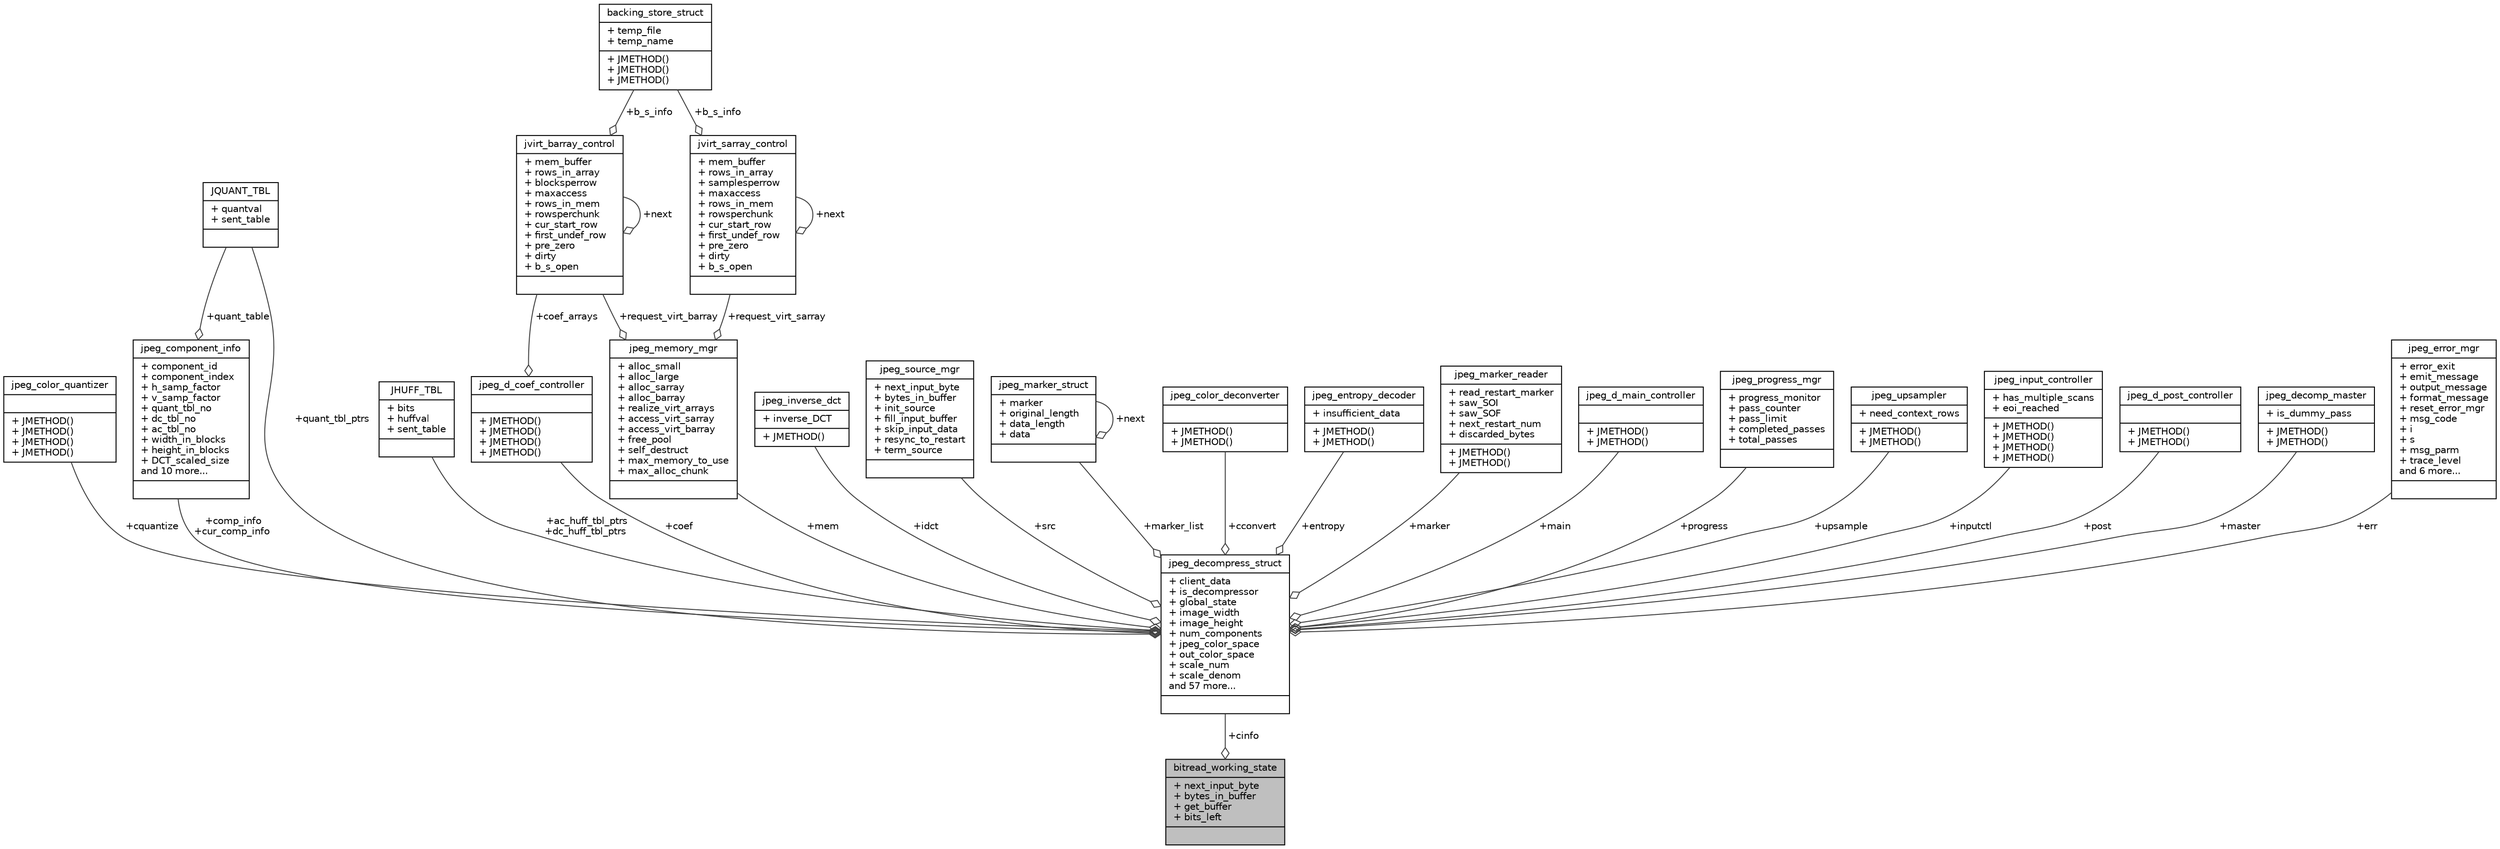 digraph "bitread_working_state"
{
 // INTERACTIVE_SVG=YES
  edge [fontname="Helvetica",fontsize="10",labelfontname="Helvetica",labelfontsize="10"];
  node [fontname="Helvetica",fontsize="10",shape=record];
  Node1 [label="{bitread_working_state\n|+ next_input_byte\l+ bytes_in_buffer\l+ get_buffer\l+ bits_left\l|}",height=0.2,width=0.4,color="black", fillcolor="grey75", style="filled", fontcolor="black"];
  Node2 -> Node1 [color="grey25",fontsize="10",style="solid",label=" +cinfo" ,arrowhead="odiamond",fontname="Helvetica"];
  Node2 [label="{jpeg_decompress_struct\n|+ client_data\l+ is_decompressor\l+ global_state\l+ image_width\l+ image_height\l+ num_components\l+ jpeg_color_space\l+ out_color_space\l+ scale_num\l+ scale_denom\land 57 more...\l|}",height=0.2,width=0.4,color="black", fillcolor="white", style="filled",URL="$structjpeg__decompress__struct.html"];
  Node3 -> Node2 [color="grey25",fontsize="10",style="solid",label=" +cquantize" ,arrowhead="odiamond",fontname="Helvetica"];
  Node3 [label="{jpeg_color_quantizer\n||+ JMETHOD()\l+ JMETHOD()\l+ JMETHOD()\l+ JMETHOD()\l}",height=0.2,width=0.4,color="black", fillcolor="white", style="filled",URL="$structjpeg__color__quantizer.html"];
  Node4 -> Node2 [color="grey25",fontsize="10",style="solid",label=" +quant_tbl_ptrs" ,arrowhead="odiamond",fontname="Helvetica"];
  Node4 [label="{JQUANT_TBL\n|+ quantval\l+ sent_table\l|}",height=0.2,width=0.4,color="black", fillcolor="white", style="filled",URL="$struct_j_q_u_a_n_t___t_b_l.html"];
  Node5 -> Node2 [color="grey25",fontsize="10",style="solid",label=" +ac_huff_tbl_ptrs\n+dc_huff_tbl_ptrs" ,arrowhead="odiamond",fontname="Helvetica"];
  Node5 [label="{JHUFF_TBL\n|+ bits\l+ huffval\l+ sent_table\l|}",height=0.2,width=0.4,color="black", fillcolor="white", style="filled",URL="$struct_j_h_u_f_f___t_b_l.html"];
  Node6 -> Node2 [color="grey25",fontsize="10",style="solid",label=" +mem" ,arrowhead="odiamond",fontname="Helvetica"];
  Node6 [label="{jpeg_memory_mgr\n|+ alloc_small\l+ alloc_large\l+ alloc_sarray\l+ alloc_barray\l+ realize_virt_arrays\l+ access_virt_sarray\l+ access_virt_barray\l+ free_pool\l+ self_destruct\l+ max_memory_to_use\l+ max_alloc_chunk\l|}",height=0.2,width=0.4,color="black", fillcolor="white", style="filled",URL="$structjpeg__memory__mgr.html"];
  Node7 -> Node6 [color="grey25",fontsize="10",style="solid",label=" +request_virt_barray" ,arrowhead="odiamond",fontname="Helvetica"];
  Node7 [label="{jvirt_barray_control\n|+ mem_buffer\l+ rows_in_array\l+ blocksperrow\l+ maxaccess\l+ rows_in_mem\l+ rowsperchunk\l+ cur_start_row\l+ first_undef_row\l+ pre_zero\l+ dirty\l+ b_s_open\l|}",height=0.2,width=0.4,color="black", fillcolor="white", style="filled",URL="$structjvirt__barray__control.html"];
  Node7 -> Node7 [color="grey25",fontsize="10",style="solid",label=" +next" ,arrowhead="odiamond",fontname="Helvetica"];
  Node8 -> Node7 [color="grey25",fontsize="10",style="solid",label=" +b_s_info" ,arrowhead="odiamond",fontname="Helvetica"];
  Node8 [label="{backing_store_struct\n|+ temp_file\l+ temp_name\l|+ JMETHOD()\l+ JMETHOD()\l+ JMETHOD()\l}",height=0.2,width=0.4,color="black", fillcolor="white", style="filled",URL="$structbacking__store__struct.html"];
  Node9 -> Node6 [color="grey25",fontsize="10",style="solid",label=" +request_virt_sarray" ,arrowhead="odiamond",fontname="Helvetica"];
  Node9 [label="{jvirt_sarray_control\n|+ mem_buffer\l+ rows_in_array\l+ samplesperrow\l+ maxaccess\l+ rows_in_mem\l+ rowsperchunk\l+ cur_start_row\l+ first_undef_row\l+ pre_zero\l+ dirty\l+ b_s_open\l|}",height=0.2,width=0.4,color="black", fillcolor="white", style="filled",URL="$structjvirt__sarray__control.html"];
  Node9 -> Node9 [color="grey25",fontsize="10",style="solid",label=" +next" ,arrowhead="odiamond",fontname="Helvetica"];
  Node8 -> Node9 [color="grey25",fontsize="10",style="solid",label=" +b_s_info" ,arrowhead="odiamond",fontname="Helvetica"];
  Node10 -> Node2 [color="grey25",fontsize="10",style="solid",label=" +idct" ,arrowhead="odiamond",fontname="Helvetica"];
  Node10 [label="{jpeg_inverse_dct\n|+ inverse_DCT\l|+ JMETHOD()\l}",height=0.2,width=0.4,color="black", fillcolor="white", style="filled",URL="$structjpeg__inverse__dct.html"];
  Node11 -> Node2 [color="grey25",fontsize="10",style="solid",label=" +comp_info\n+cur_comp_info" ,arrowhead="odiamond",fontname="Helvetica"];
  Node11 [label="{jpeg_component_info\n|+ component_id\l+ component_index\l+ h_samp_factor\l+ v_samp_factor\l+ quant_tbl_no\l+ dc_tbl_no\l+ ac_tbl_no\l+ width_in_blocks\l+ height_in_blocks\l+ DCT_scaled_size\land 10 more...\l|}",height=0.2,width=0.4,color="black", fillcolor="white", style="filled",URL="$structjpeg__component__info.html"];
  Node4 -> Node11 [color="grey25",fontsize="10",style="solid",label=" +quant_table" ,arrowhead="odiamond",fontname="Helvetica"];
  Node12 -> Node2 [color="grey25",fontsize="10",style="solid",label=" +src" ,arrowhead="odiamond",fontname="Helvetica"];
  Node12 [label="{jpeg_source_mgr\n|+ next_input_byte\l+ bytes_in_buffer\l+ init_source\l+ fill_input_buffer\l+ skip_input_data\l+ resync_to_restart\l+ term_source\l|}",height=0.2,width=0.4,color="black", fillcolor="white", style="filled",URL="$structjpeg__source__mgr.html"];
  Node13 -> Node2 [color="grey25",fontsize="10",style="solid",label=" +coef" ,arrowhead="odiamond",fontname="Helvetica"];
  Node13 [label="{jpeg_d_coef_controller\n||+ JMETHOD()\l+ JMETHOD()\l+ JMETHOD()\l+ JMETHOD()\l}",height=0.2,width=0.4,color="black", fillcolor="white", style="filled",URL="$structjpeg__d__coef__controller.html"];
  Node7 -> Node13 [color="grey25",fontsize="10",style="solid",label=" +coef_arrays" ,arrowhead="odiamond",fontname="Helvetica"];
  Node14 -> Node2 [color="grey25",fontsize="10",style="solid",label=" +marker_list" ,arrowhead="odiamond",fontname="Helvetica"];
  Node14 [label="{jpeg_marker_struct\n|+ marker\l+ original_length\l+ data_length\l+ data\l|}",height=0.2,width=0.4,color="black", fillcolor="white", style="filled",URL="$structjpeg__marker__struct.html"];
  Node14 -> Node14 [color="grey25",fontsize="10",style="solid",label=" +next" ,arrowhead="odiamond",fontname="Helvetica"];
  Node15 -> Node2 [color="grey25",fontsize="10",style="solid",label=" +cconvert" ,arrowhead="odiamond",fontname="Helvetica"];
  Node15 [label="{jpeg_color_deconverter\n||+ JMETHOD()\l+ JMETHOD()\l}",height=0.2,width=0.4,color="black", fillcolor="white", style="filled",URL="$structjpeg__color__deconverter.html"];
  Node16 -> Node2 [color="grey25",fontsize="10",style="solid",label=" +entropy" ,arrowhead="odiamond",fontname="Helvetica"];
  Node16 [label="{jpeg_entropy_decoder\n|+ insufficient_data\l|+ JMETHOD()\l+ JMETHOD()\l}",height=0.2,width=0.4,color="black", fillcolor="white", style="filled",URL="$structjpeg__entropy__decoder.html"];
  Node17 -> Node2 [color="grey25",fontsize="10",style="solid",label=" +marker" ,arrowhead="odiamond",fontname="Helvetica"];
  Node17 [label="{jpeg_marker_reader\n|+ read_restart_marker\l+ saw_SOI\l+ saw_SOF\l+ next_restart_num\l+ discarded_bytes\l|+ JMETHOD()\l+ JMETHOD()\l}",height=0.2,width=0.4,color="black", fillcolor="white", style="filled",URL="$structjpeg__marker__reader.html"];
  Node18 -> Node2 [color="grey25",fontsize="10",style="solid",label=" +main" ,arrowhead="odiamond",fontname="Helvetica"];
  Node18 [label="{jpeg_d_main_controller\n||+ JMETHOD()\l+ JMETHOD()\l}",height=0.2,width=0.4,color="black", fillcolor="white", style="filled",URL="$structjpeg__d__main__controller.html"];
  Node19 -> Node2 [color="grey25",fontsize="10",style="solid",label=" +progress" ,arrowhead="odiamond",fontname="Helvetica"];
  Node19 [label="{jpeg_progress_mgr\n|+ progress_monitor\l+ pass_counter\l+ pass_limit\l+ completed_passes\l+ total_passes\l|}",height=0.2,width=0.4,color="black", fillcolor="white", style="filled",URL="$structjpeg__progress__mgr.html"];
  Node20 -> Node2 [color="grey25",fontsize="10",style="solid",label=" +upsample" ,arrowhead="odiamond",fontname="Helvetica"];
  Node20 [label="{jpeg_upsampler\n|+ need_context_rows\l|+ JMETHOD()\l+ JMETHOD()\l}",height=0.2,width=0.4,color="black", fillcolor="white", style="filled",URL="$structjpeg__upsampler.html"];
  Node21 -> Node2 [color="grey25",fontsize="10",style="solid",label=" +inputctl" ,arrowhead="odiamond",fontname="Helvetica"];
  Node21 [label="{jpeg_input_controller\n|+ has_multiple_scans\l+ eoi_reached\l|+ JMETHOD()\l+ JMETHOD()\l+ JMETHOD()\l+ JMETHOD()\l}",height=0.2,width=0.4,color="black", fillcolor="white", style="filled",URL="$structjpeg__input__controller.html"];
  Node22 -> Node2 [color="grey25",fontsize="10",style="solid",label=" +post" ,arrowhead="odiamond",fontname="Helvetica"];
  Node22 [label="{jpeg_d_post_controller\n||+ JMETHOD()\l+ JMETHOD()\l}",height=0.2,width=0.4,color="black", fillcolor="white", style="filled",URL="$structjpeg__d__post__controller.html"];
  Node23 -> Node2 [color="grey25",fontsize="10",style="solid",label=" +master" ,arrowhead="odiamond",fontname="Helvetica"];
  Node23 [label="{jpeg_decomp_master\n|+ is_dummy_pass\l|+ JMETHOD()\l+ JMETHOD()\l}",height=0.2,width=0.4,color="black", fillcolor="white", style="filled",URL="$structjpeg__decomp__master.html"];
  Node24 -> Node2 [color="grey25",fontsize="10",style="solid",label=" +err" ,arrowhead="odiamond",fontname="Helvetica"];
  Node24 [label="{jpeg_error_mgr\n|+ error_exit\l+ emit_message\l+ output_message\l+ format_message\l+ reset_error_mgr\l+ msg_code\l+ i\l+ s\l+ msg_parm\l+ trace_level\land 6 more...\l|}",height=0.2,width=0.4,color="black", fillcolor="white", style="filled",URL="$structjpeg__error__mgr.html"];
}
